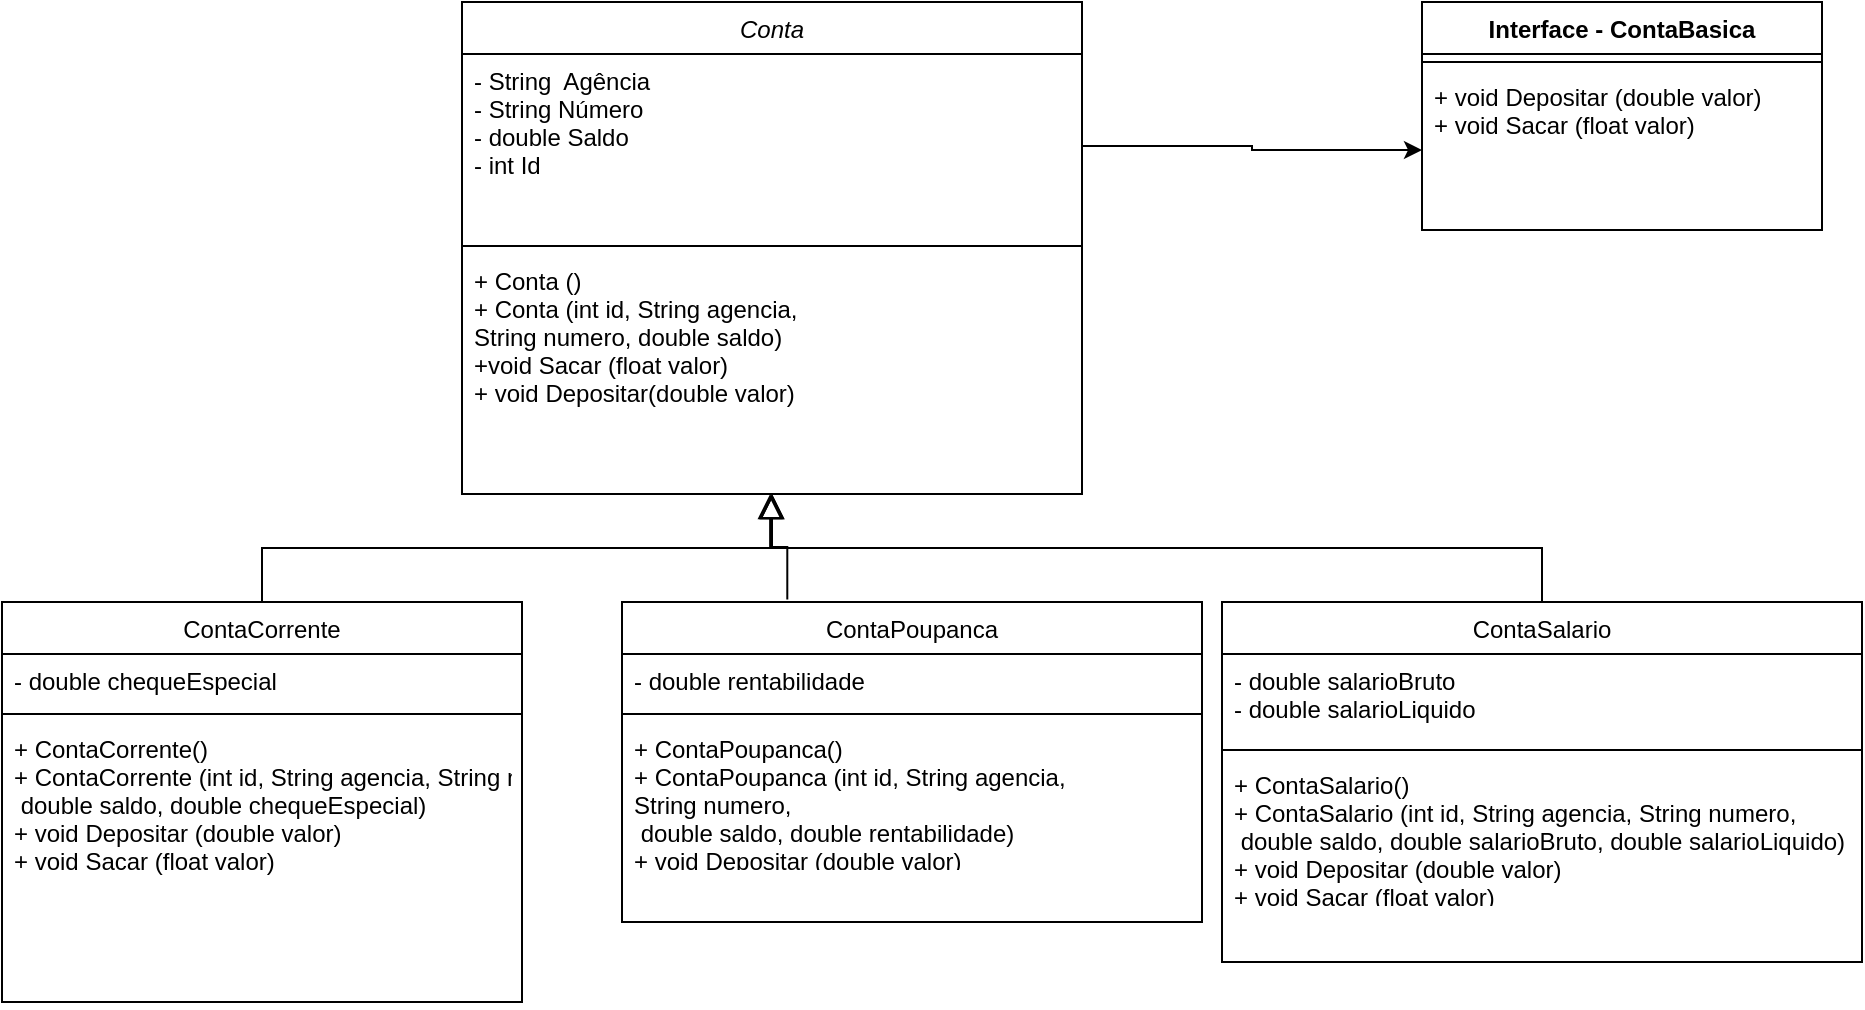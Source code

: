 <mxfile version="18.1.1" type="device"><diagram id="C5RBs43oDa-KdzZeNtuy" name="Page-1"><mxGraphModel dx="1651" dy="818" grid="1" gridSize="10" guides="1" tooltips="1" connect="1" arrows="1" fold="1" page="1" pageScale="1" pageWidth="827" pageHeight="1169" math="0" shadow="0"><root><mxCell id="WIyWlLk6GJQsqaUBKTNV-0"/><mxCell id="WIyWlLk6GJQsqaUBKTNV-1" parent="WIyWlLk6GJQsqaUBKTNV-0"/><mxCell id="WyWdnl8qCdG8FCLWL3fp-0" value="Conta" style="swimlane;fontStyle=2;align=center;verticalAlign=top;childLayout=stackLayout;horizontal=1;startSize=26;horizontalStack=0;resizeParent=1;resizeLast=0;collapsible=1;marginBottom=0;rounded=0;shadow=0;strokeWidth=1;" vertex="1" parent="WIyWlLk6GJQsqaUBKTNV-1"><mxGeometry x="170" y="60" width="310" height="246" as="geometry"><mxRectangle x="230" y="140" width="160" height="26" as="alternateBounds"/></mxGeometry></mxCell><mxCell id="WyWdnl8qCdG8FCLWL3fp-1" value="- String  Agência       &#10;- String Número&#10;- double Saldo&#10;- int Id " style="text;align=left;verticalAlign=top;spacingLeft=4;spacingRight=4;overflow=hidden;rotatable=0;points=[[0,0.5],[1,0.5]];portConstraint=eastwest;" vertex="1" parent="WyWdnl8qCdG8FCLWL3fp-0"><mxGeometry y="26" width="310" height="92" as="geometry"/></mxCell><mxCell id="WyWdnl8qCdG8FCLWL3fp-2" value="" style="line;html=1;strokeWidth=1;align=left;verticalAlign=middle;spacingTop=-1;spacingLeft=3;spacingRight=3;rotatable=0;labelPosition=right;points=[];portConstraint=eastwest;" vertex="1" parent="WyWdnl8qCdG8FCLWL3fp-0"><mxGeometry y="118" width="310" height="8" as="geometry"/></mxCell><mxCell id="WyWdnl8qCdG8FCLWL3fp-3" value="+ Conta ()&#10;+ Conta (int id, String agencia, &#10;String numero, double saldo)&#10;+void Sacar (float valor)&#10;+ void Depositar(double valor)" style="text;align=left;verticalAlign=top;spacingLeft=4;spacingRight=4;overflow=hidden;rotatable=0;points=[[0,0.5],[1,0.5]];portConstraint=eastwest;" vertex="1" parent="WyWdnl8qCdG8FCLWL3fp-0"><mxGeometry y="126" width="310" height="120" as="geometry"/></mxCell><mxCell id="WyWdnl8qCdG8FCLWL3fp-4" value="ContaCorrente" style="swimlane;fontStyle=0;align=center;verticalAlign=top;childLayout=stackLayout;horizontal=1;startSize=26;horizontalStack=0;resizeParent=1;resizeLast=0;collapsible=1;marginBottom=0;rounded=0;shadow=0;strokeWidth=1;" vertex="1" parent="WIyWlLk6GJQsqaUBKTNV-1"><mxGeometry x="-60" y="360" width="260" height="200" as="geometry"><mxRectangle x="130" y="380" width="160" height="26" as="alternateBounds"/></mxGeometry></mxCell><mxCell id="WyWdnl8qCdG8FCLWL3fp-5" value="- double chequeEspecial" style="text;align=left;verticalAlign=top;spacingLeft=4;spacingRight=4;overflow=hidden;rotatable=0;points=[[0,0.5],[1,0.5]];portConstraint=eastwest;rounded=0;shadow=0;html=0;" vertex="1" parent="WyWdnl8qCdG8FCLWL3fp-4"><mxGeometry y="26" width="260" height="26" as="geometry"/></mxCell><mxCell id="WyWdnl8qCdG8FCLWL3fp-6" value="" style="line;html=1;strokeWidth=1;align=left;verticalAlign=middle;spacingTop=-1;spacingLeft=3;spacingRight=3;rotatable=0;labelPosition=right;points=[];portConstraint=eastwest;" vertex="1" parent="WyWdnl8qCdG8FCLWL3fp-4"><mxGeometry y="52" width="260" height="8" as="geometry"/></mxCell><mxCell id="WyWdnl8qCdG8FCLWL3fp-7" value="+ ContaCorrente()&#10;+ ContaCorrente (int id, String agencia, String numero,&#10; double saldo, double chequeEspecial)&#10;+ void Depositar (double valor)&#10;+ void Sacar (float valor)" style="text;align=left;verticalAlign=top;spacingLeft=4;spacingRight=4;overflow=hidden;rotatable=0;points=[[0,0.5],[1,0.5]];portConstraint=eastwest;" vertex="1" parent="WyWdnl8qCdG8FCLWL3fp-4"><mxGeometry y="60" width="260" height="140" as="geometry"/></mxCell><mxCell id="WyWdnl8qCdG8FCLWL3fp-8" value="" style="endArrow=block;endSize=10;endFill=0;shadow=0;strokeWidth=1;rounded=0;edgeStyle=elbowEdgeStyle;elbow=vertical;" edge="1" parent="WIyWlLk6GJQsqaUBKTNV-1" source="WyWdnl8qCdG8FCLWL3fp-4" target="WyWdnl8qCdG8FCLWL3fp-0"><mxGeometry width="160" relative="1" as="geometry"><mxPoint x="200" y="203" as="sourcePoint"/><mxPoint x="200" y="203" as="targetPoint"/></mxGeometry></mxCell><mxCell id="WyWdnl8qCdG8FCLWL3fp-9" value="" style="endArrow=block;endSize=10;endFill=0;shadow=0;strokeWidth=1;rounded=0;edgeStyle=elbowEdgeStyle;elbow=vertical;" edge="1" parent="WIyWlLk6GJQsqaUBKTNV-1" source="WyWdnl8qCdG8FCLWL3fp-15" target="WyWdnl8qCdG8FCLWL3fp-0"><mxGeometry width="160" relative="1" as="geometry"><mxPoint x="600" y="360" as="sourcePoint"/><mxPoint x="310" y="271" as="targetPoint"/></mxGeometry></mxCell><mxCell id="WyWdnl8qCdG8FCLWL3fp-10" value="ContaPoupanca" style="swimlane;fontStyle=0;align=center;verticalAlign=top;childLayout=stackLayout;horizontal=1;startSize=26;horizontalStack=0;resizeParent=1;resizeLast=0;collapsible=1;marginBottom=0;rounded=0;shadow=0;strokeWidth=1;" vertex="1" parent="WIyWlLk6GJQsqaUBKTNV-1"><mxGeometry x="250" y="360" width="290" height="160" as="geometry"><mxRectangle x="130" y="380" width="160" height="26" as="alternateBounds"/></mxGeometry></mxCell><mxCell id="WyWdnl8qCdG8FCLWL3fp-11" value="- double rentabilidade" style="text;align=left;verticalAlign=top;spacingLeft=4;spacingRight=4;overflow=hidden;rotatable=0;points=[[0,0.5],[1,0.5]];portConstraint=eastwest;rounded=0;shadow=0;html=0;" vertex="1" parent="WyWdnl8qCdG8FCLWL3fp-10"><mxGeometry y="26" width="290" height="26" as="geometry"/></mxCell><mxCell id="WyWdnl8qCdG8FCLWL3fp-12" value="" style="line;html=1;strokeWidth=1;align=left;verticalAlign=middle;spacingTop=-1;spacingLeft=3;spacingRight=3;rotatable=0;labelPosition=right;points=[];portConstraint=eastwest;" vertex="1" parent="WyWdnl8qCdG8FCLWL3fp-10"><mxGeometry y="52" width="290" height="8" as="geometry"/></mxCell><mxCell id="WyWdnl8qCdG8FCLWL3fp-13" value="+ ContaPoupanca()&#10;+ ContaPoupanca (int id, String agencia, &#10;String numero,&#10; double saldo, double rentabilidade)&#10;+ void Depositar (double valor)&#10;+ void Sacar (float valor)" style="text;align=left;verticalAlign=top;spacingLeft=4;spacingRight=4;overflow=hidden;rotatable=0;points=[[0,0.5],[1,0.5]];portConstraint=eastwest;" vertex="1" parent="WyWdnl8qCdG8FCLWL3fp-10"><mxGeometry y="60" width="290" height="70" as="geometry"/></mxCell><mxCell id="WyWdnl8qCdG8FCLWL3fp-14" value="" style="endArrow=block;endSize=10;endFill=0;shadow=0;strokeWidth=1;rounded=0;edgeStyle=elbowEdgeStyle;elbow=vertical;entryX=0.497;entryY=1;entryDx=0;entryDy=0;entryPerimeter=0;exitX=0.285;exitY=-0.008;exitDx=0;exitDy=0;exitPerimeter=0;" edge="1" parent="WIyWlLk6GJQsqaUBKTNV-1" source="WyWdnl8qCdG8FCLWL3fp-10" target="WyWdnl8qCdG8FCLWL3fp-3"><mxGeometry width="160" relative="1" as="geometry"><mxPoint x="120" y="370" as="sourcePoint"/><mxPoint x="335" y="250" as="targetPoint"/></mxGeometry></mxCell><mxCell id="WyWdnl8qCdG8FCLWL3fp-15" value="ContaSalario" style="swimlane;fontStyle=0;align=center;verticalAlign=top;childLayout=stackLayout;horizontal=1;startSize=26;horizontalStack=0;resizeParent=1;resizeLast=0;collapsible=1;marginBottom=0;rounded=0;shadow=0;strokeWidth=1;" vertex="1" parent="WIyWlLk6GJQsqaUBKTNV-1"><mxGeometry x="550" y="360" width="320" height="180" as="geometry"><mxRectangle x="130" y="380" width="160" height="26" as="alternateBounds"/></mxGeometry></mxCell><mxCell id="WyWdnl8qCdG8FCLWL3fp-16" value="- double salarioBruto&#10;- double salarioLiquido" style="text;align=left;verticalAlign=top;spacingLeft=4;spacingRight=4;overflow=hidden;rotatable=0;points=[[0,0.5],[1,0.5]];portConstraint=eastwest;rounded=0;shadow=0;html=0;" vertex="1" parent="WyWdnl8qCdG8FCLWL3fp-15"><mxGeometry y="26" width="320" height="44" as="geometry"/></mxCell><mxCell id="WyWdnl8qCdG8FCLWL3fp-17" value="" style="line;html=1;strokeWidth=1;align=left;verticalAlign=middle;spacingTop=-1;spacingLeft=3;spacingRight=3;rotatable=0;labelPosition=right;points=[];portConstraint=eastwest;" vertex="1" parent="WyWdnl8qCdG8FCLWL3fp-15"><mxGeometry y="70" width="320" height="8" as="geometry"/></mxCell><mxCell id="WyWdnl8qCdG8FCLWL3fp-18" value="+ ContaSalario()&#10;+ ContaSalario (int id, String agencia, String numero,&#10; double saldo, double salarioBruto, double salarioLiquido)&#10;+ void Depositar (double valor)&#10;+ void Sacar (float valor)" style="text;align=left;verticalAlign=top;spacingLeft=4;spacingRight=4;overflow=hidden;rotatable=0;points=[[0,0.5],[1,0.5]];portConstraint=eastwest;" vertex="1" parent="WyWdnl8qCdG8FCLWL3fp-15"><mxGeometry y="78" width="320" height="70" as="geometry"/></mxCell><mxCell id="WyWdnl8qCdG8FCLWL3fp-19" value="Interface - ContaBasica" style="swimlane;fontStyle=1;align=center;verticalAlign=top;childLayout=stackLayout;horizontal=1;startSize=26;horizontalStack=0;resizeParent=1;resizeParentMax=0;resizeLast=0;collapsible=1;marginBottom=0;" vertex="1" parent="WIyWlLk6GJQsqaUBKTNV-1"><mxGeometry x="650" y="60" width="200" height="114" as="geometry"/></mxCell><mxCell id="WyWdnl8qCdG8FCLWL3fp-21" value="" style="line;strokeWidth=1;fillColor=none;align=left;verticalAlign=middle;spacingTop=-1;spacingLeft=3;spacingRight=3;rotatable=0;labelPosition=right;points=[];portConstraint=eastwest;" vertex="1" parent="WyWdnl8qCdG8FCLWL3fp-19"><mxGeometry y="26" width="200" height="8" as="geometry"/></mxCell><mxCell id="WyWdnl8qCdG8FCLWL3fp-22" value="+ void Depositar (double valor)&#10;+ void Sacar (float valor)" style="text;strokeColor=none;fillColor=none;align=left;verticalAlign=top;spacingLeft=4;spacingRight=4;overflow=hidden;rotatable=0;points=[[0,0.5],[1,0.5]];portConstraint=eastwest;" vertex="1" parent="WyWdnl8qCdG8FCLWL3fp-19"><mxGeometry y="34" width="200" height="80" as="geometry"/></mxCell><mxCell id="WyWdnl8qCdG8FCLWL3fp-24" style="edgeStyle=orthogonalEdgeStyle;rounded=0;orthogonalLoop=1;jettySize=auto;html=1;" edge="1" parent="WIyWlLk6GJQsqaUBKTNV-1" source="WyWdnl8qCdG8FCLWL3fp-1" target="WyWdnl8qCdG8FCLWL3fp-22"><mxGeometry relative="1" as="geometry"/></mxCell></root></mxGraphModel></diagram></mxfile>
